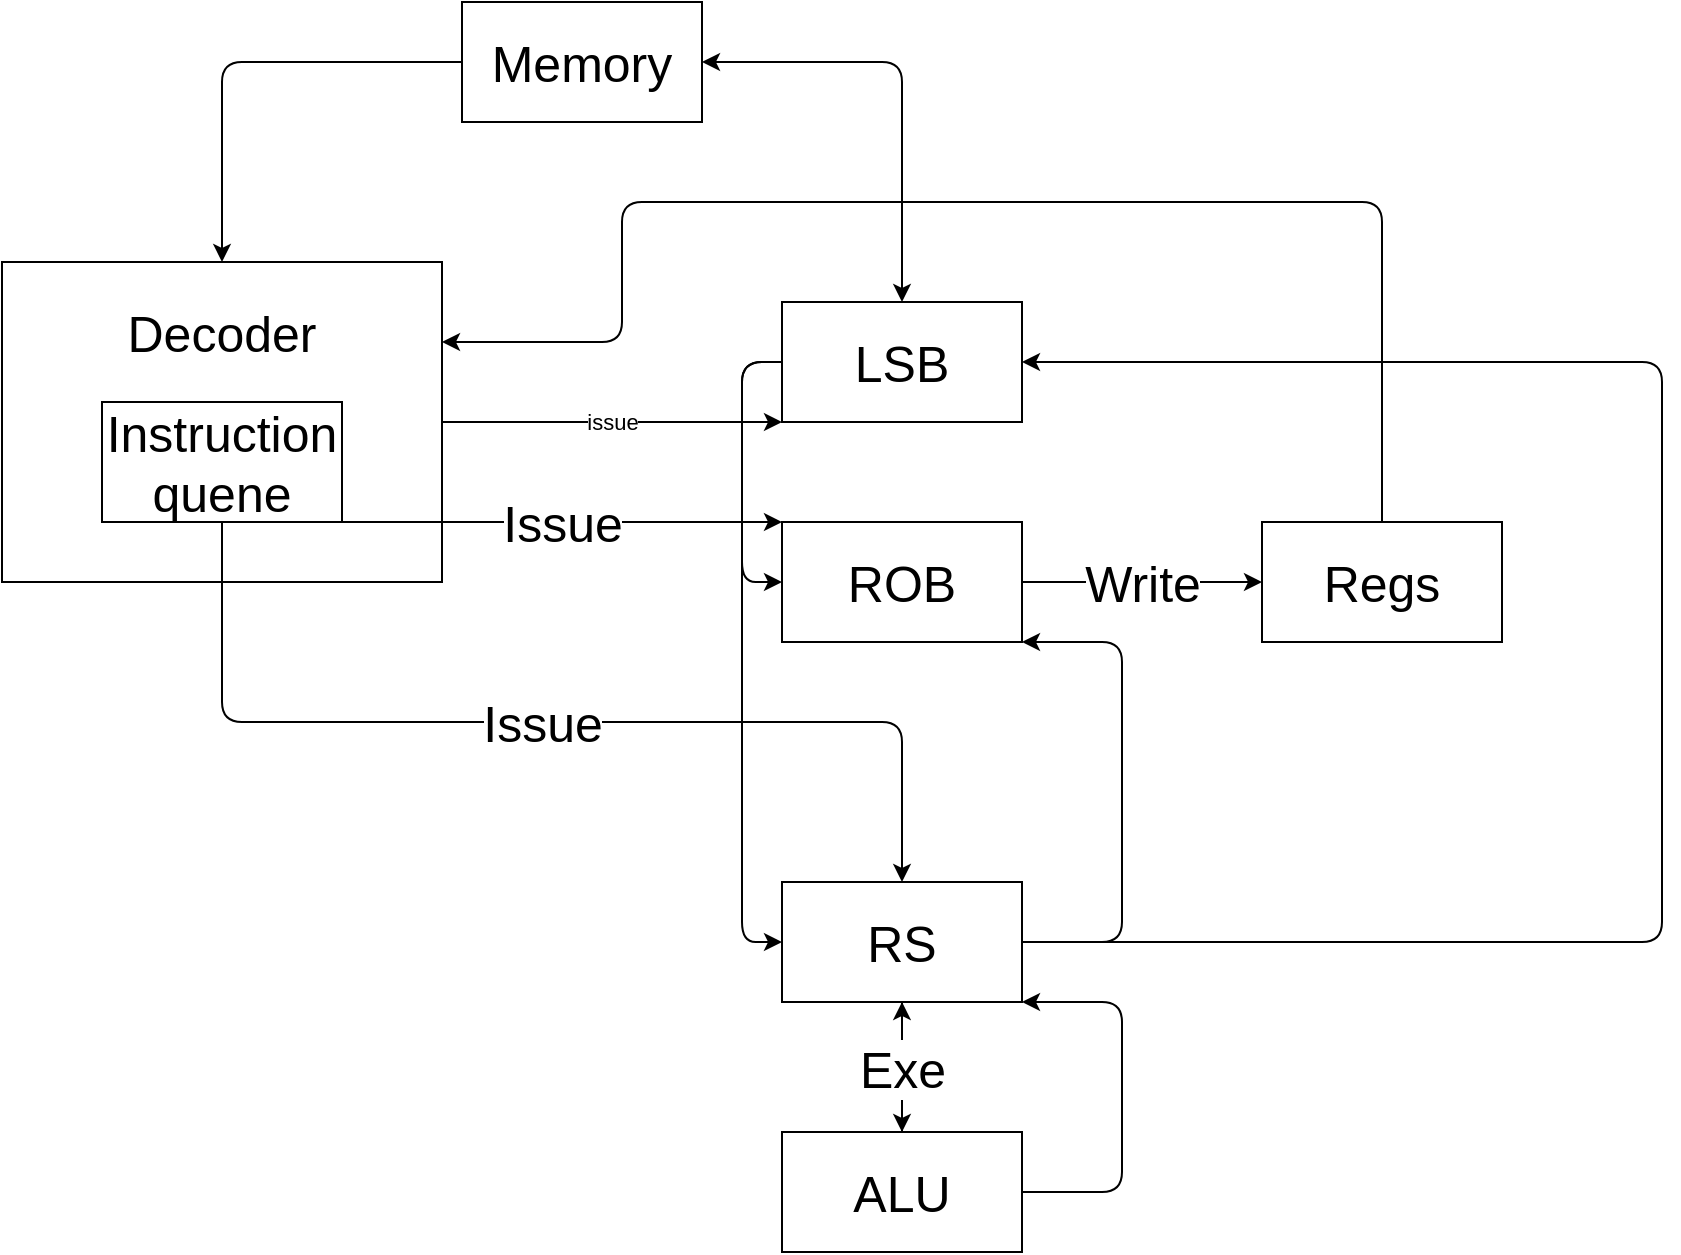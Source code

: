 <mxfile>
    <diagram id="jz6QkTkZqMSD-VGoOakw" name="第 1 页">
        <mxGraphModel dx="869" dy="836" grid="1" gridSize="10" guides="1" tooltips="1" connect="1" arrows="1" fold="1" page="1" pageScale="1" pageWidth="827" pageHeight="1169" math="0" shadow="0">
            <root>
                <mxCell id="0"/>
                <mxCell id="1" parent="0"/>
                <mxCell id="2" style="edgeStyle=none;html=1;entryX=0.5;entryY=0;entryDx=0;entryDy=0;fontSize=25;" parent="1" source="3" target="5" edge="1">
                    <mxGeometry relative="1" as="geometry">
                        <Array as="points">
                            <mxPoint x="200" y="50"/>
                        </Array>
                    </mxGeometry>
                </mxCell>
                <mxCell id="3" value="&lt;font style=&quot;font-size: 25px;&quot;&gt;Memory&lt;/font&gt;" style="rounded=0;whiteSpace=wrap;html=1;fontSize=25;" parent="1" vertex="1">
                    <mxGeometry x="320" y="20" width="120" height="60" as="geometry"/>
                </mxCell>
                <mxCell id="4" style="edgeStyle=none;html=1;entryX=0.5;entryY=0;entryDx=0;entryDy=0;fontSize=25;" parent="1" source="5" target="8" edge="1">
                    <mxGeometry relative="1" as="geometry"/>
                </mxCell>
                <mxCell id="33" value="issue" style="edgeStyle=none;html=1;entryX=0;entryY=1;entryDx=0;entryDy=0;" parent="1" source="5" target="17" edge="1">
                    <mxGeometry relative="1" as="geometry"/>
                </mxCell>
                <mxCell id="5" value="Decoder&lt;br&gt;&lt;br&gt;&lt;br&gt;&lt;br&gt;" style="rounded=0;whiteSpace=wrap;html=1;fontSize=25;" parent="1" vertex="1">
                    <mxGeometry x="90" y="150" width="220" height="160" as="geometry"/>
                </mxCell>
                <mxCell id="6" value="&lt;font style=&quot;font-size: 25px;&quot;&gt;Issue&lt;/font&gt;" style="edgeStyle=none;html=1;fontSize=25;entryX=0;entryY=0;entryDx=0;entryDy=0;exitX=1;exitY=1;exitDx=0;exitDy=0;" parent="1" source="8" target="11" edge="1">
                    <mxGeometry relative="1" as="geometry">
                        <Array as="points">
                            <mxPoint x="370" y="280"/>
                        </Array>
                    </mxGeometry>
                </mxCell>
                <mxCell id="7" value="&lt;font style=&quot;font-size: 25px;&quot;&gt;Issue&lt;/font&gt;" style="edgeStyle=none;html=1;entryX=0.5;entryY=0;entryDx=0;entryDy=0;fontSize=25;" parent="1" source="8" target="14" edge="1">
                    <mxGeometry relative="1" as="geometry">
                        <Array as="points">
                            <mxPoint x="200" y="380"/>
                            <mxPoint x="540" y="380"/>
                        </Array>
                    </mxGeometry>
                </mxCell>
                <mxCell id="8" value="Instruction&lt;br style=&quot;font-size: 25px;&quot;&gt;quene" style="rounded=0;whiteSpace=wrap;html=1;fontSize=25;" parent="1" vertex="1">
                    <mxGeometry x="140" y="220" width="120" height="60" as="geometry"/>
                </mxCell>
                <mxCell id="9" value="Write" style="edgeStyle=none;html=1;entryX=0;entryY=0.5;entryDx=0;entryDy=0;fontSize=25;" parent="1" source="11" target="12" edge="1">
                    <mxGeometry relative="1" as="geometry"/>
                </mxCell>
                <mxCell id="11" value="ROB" style="rounded=0;whiteSpace=wrap;html=1;fontSize=25;" parent="1" vertex="1">
                    <mxGeometry x="480" y="280" width="120" height="60" as="geometry"/>
                </mxCell>
                <mxCell id="31" style="edgeStyle=none;html=1;entryX=1;entryY=0.25;entryDx=0;entryDy=0;" parent="1" source="12" target="5" edge="1">
                    <mxGeometry relative="1" as="geometry">
                        <Array as="points">
                            <mxPoint x="780" y="120"/>
                            <mxPoint x="400" y="120"/>
                            <mxPoint x="400" y="190"/>
                        </Array>
                    </mxGeometry>
                </mxCell>
                <mxCell id="12" value="Regs" style="rounded=0;whiteSpace=wrap;html=1;fontSize=25;" parent="1" vertex="1">
                    <mxGeometry x="720" y="280" width="120" height="60" as="geometry"/>
                </mxCell>
                <mxCell id="13" style="edgeStyle=none;html=1;entryX=0.5;entryY=0;entryDx=0;entryDy=0;fontSize=25;" parent="1" source="14" target="16" edge="1">
                    <mxGeometry relative="1" as="geometry"/>
                </mxCell>
                <mxCell id="14" value="RS" style="rounded=0;whiteSpace=wrap;html=1;fontSize=25;" parent="1" vertex="1">
                    <mxGeometry x="480" y="460" width="120" height="60" as="geometry"/>
                </mxCell>
                <mxCell id="15" value="Exe" style="edgeStyle=none;html=1;fontSize=25;" parent="1" source="16" target="14" edge="1">
                    <mxGeometry relative="1" as="geometry">
                        <mxPoint x="570" y="470" as="targetPoint"/>
                    </mxGeometry>
                </mxCell>
                <mxCell id="26" style="edgeStyle=none;html=1;entryX=1;entryY=0.5;entryDx=0;entryDy=0;exitX=1;exitY=0.5;exitDx=0;exitDy=0;" parent="1" source="14" target="17" edge="1">
                    <mxGeometry relative="1" as="geometry">
                        <Array as="points">
                            <mxPoint x="920" y="490"/>
                            <mxPoint x="920" y="200"/>
                        </Array>
                    </mxGeometry>
                </mxCell>
                <mxCell id="28" style="edgeStyle=none;html=1;entryX=1;entryY=1;entryDx=0;entryDy=0;exitX=1;exitY=0.5;exitDx=0;exitDy=0;" parent="1" source="14" target="11" edge="1">
                    <mxGeometry relative="1" as="geometry">
                        <Array as="points">
                            <mxPoint x="650" y="490"/>
                            <mxPoint x="650" y="340"/>
                        </Array>
                    </mxGeometry>
                </mxCell>
                <mxCell id="32" style="edgeStyle=none;html=1;entryX=1;entryY=1;entryDx=0;entryDy=0;" parent="1" source="16" target="14" edge="1">
                    <mxGeometry relative="1" as="geometry">
                        <Array as="points">
                            <mxPoint x="650" y="615"/>
                            <mxPoint x="650" y="520"/>
                        </Array>
                    </mxGeometry>
                </mxCell>
                <mxCell id="16" value="ALU" style="rounded=0;whiteSpace=wrap;html=1;fontSize=25;" parent="1" vertex="1">
                    <mxGeometry x="480" y="585" width="120" height="60" as="geometry"/>
                </mxCell>
                <mxCell id="29" style="edgeStyle=none;html=1;entryX=0;entryY=0.5;entryDx=0;entryDy=0;" parent="1" source="17" target="11" edge="1">
                    <mxGeometry relative="1" as="geometry">
                        <Array as="points">
                            <mxPoint x="460" y="200"/>
                            <mxPoint x="460" y="310"/>
                        </Array>
                    </mxGeometry>
                </mxCell>
                <mxCell id="30" style="edgeStyle=none;html=1;entryX=0;entryY=0.5;entryDx=0;entryDy=0;" parent="1" source="17" target="14" edge="1">
                    <mxGeometry relative="1" as="geometry">
                        <Array as="points">
                            <mxPoint x="460" y="200"/>
                            <mxPoint x="460" y="490"/>
                        </Array>
                    </mxGeometry>
                </mxCell>
                <mxCell id="17" value="LSB" style="rounded=0;whiteSpace=wrap;html=1;fontSize=25;" parent="1" vertex="1">
                    <mxGeometry x="480" y="170" width="120" height="60" as="geometry"/>
                </mxCell>
                <mxCell id="20" value="" style="endArrow=classic;startArrow=classic;html=1;fontSize=25;entryX=1;entryY=0.5;entryDx=0;entryDy=0;exitX=0.5;exitY=0;exitDx=0;exitDy=0;" parent="1" source="17" target="3" edge="1">
                    <mxGeometry width="50" height="50" relative="1" as="geometry">
                        <mxPoint x="390" y="500" as="sourcePoint"/>
                        <mxPoint x="440" y="450" as="targetPoint"/>
                        <Array as="points">
                            <mxPoint x="540" y="50"/>
                        </Array>
                    </mxGeometry>
                </mxCell>
            </root>
        </mxGraphModel>
    </diagram>
</mxfile>